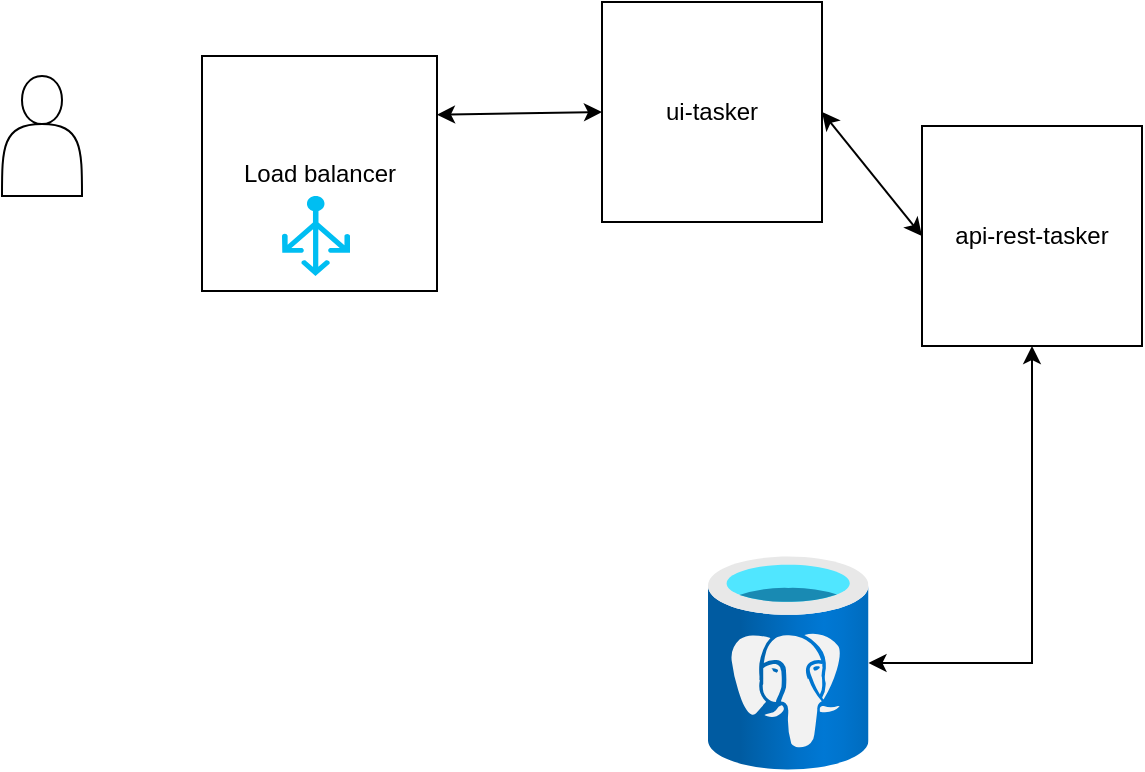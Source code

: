 <mxfile version="16.4.6" type="device"><diagram id="Bk9YA2TENRSuymOB_qVW" name="Page-1"><mxGraphModel dx="2066" dy="992" grid="1" gridSize="10" guides="1" tooltips="1" connect="1" arrows="1" fold="1" page="1" pageScale="1" pageWidth="827" pageHeight="1169" math="0" shadow="0"><root><mxCell id="0"/><mxCell id="1" parent="0"/><mxCell id="1p6YH0PoppzxXiLzKQ82-2" value="Load balancer" style="whiteSpace=wrap;html=1;aspect=fixed;" vertex="1" parent="1"><mxGeometry x="120" y="200" width="117.5" height="117.5" as="geometry"/></mxCell><mxCell id="zJ-aY1we80cIF9rFp-U1-1" value="ui-tasker" style="whiteSpace=wrap;html=1;aspect=fixed;" parent="1" vertex="1"><mxGeometry x="320" y="173" width="110" height="110" as="geometry"/></mxCell><mxCell id="zJ-aY1we80cIF9rFp-U1-2" value="api-rest-tasker" style="whiteSpace=wrap;html=1;aspect=fixed;" parent="1" vertex="1"><mxGeometry x="480" y="235" width="110" height="110" as="geometry"/></mxCell><mxCell id="zJ-aY1we80cIF9rFp-U1-4" value="" style="endArrow=classic;startArrow=classic;html=1;rounded=0;entryX=0;entryY=0.5;entryDx=0;entryDy=0;exitX=1;exitY=0.5;exitDx=0;exitDy=0;startFill=1;" parent="1" source="zJ-aY1we80cIF9rFp-U1-1" target="zJ-aY1we80cIF9rFp-U1-2" edge="1"><mxGeometry width="50" height="50" relative="1" as="geometry"><mxPoint x="390" y="770" as="sourcePoint"/><mxPoint x="440" y="720" as="targetPoint"/></mxGeometry></mxCell><mxCell id="1p6YH0PoppzxXiLzKQ82-1" value="" style="verticalLabelPosition=bottom;html=1;verticalAlign=top;align=center;strokeColor=none;fillColor=#00BEF2;shape=mxgraph.azure.load_balancer_generic;pointerEvents=1;" vertex="1" parent="1"><mxGeometry x="160" y="270" width="34" height="40" as="geometry"/></mxCell><mxCell id="1p6YH0PoppzxXiLzKQ82-4" value="" style="shape=actor;whiteSpace=wrap;html=1;" vertex="1" parent="1"><mxGeometry x="20" y="210" width="40" height="60" as="geometry"/></mxCell><mxCell id="1p6YH0PoppzxXiLzKQ82-5" value="" style="endArrow=classic;startArrow=classic;html=1;rounded=0;entryX=1;entryY=0.25;entryDx=0;entryDy=0;exitX=0;exitY=0.5;exitDx=0;exitDy=0;startFill=1;" edge="1" parent="1" source="zJ-aY1we80cIF9rFp-U1-1" target="1p6YH0PoppzxXiLzKQ82-2"><mxGeometry width="50" height="50" relative="1" as="geometry"><mxPoint x="390" y="530" as="sourcePoint"/><mxPoint x="300" y="280" as="targetPoint"/></mxGeometry></mxCell><mxCell id="1p6YH0PoppzxXiLzKQ82-6" value="" style="shape=image;html=1;verticalAlign=top;verticalLabelPosition=bottom;labelBackgroundColor=#ffffff;imageAspect=0;aspect=fixed;image=https://cdn1.iconfinder.com/data/icons/unicons-line-vol-5/24/react-128.png" vertex="1" parent="1"><mxGeometry x="380" y="235" width="50" height="50" as="geometry"/></mxCell><mxCell id="1p6YH0PoppzxXiLzKQ82-11" style="edgeStyle=orthogonalEdgeStyle;rounded=0;orthogonalLoop=1;jettySize=auto;html=1;entryX=0.5;entryY=1;entryDx=0;entryDy=0;startArrow=classic;startFill=1;" edge="1" parent="1" source="1p6YH0PoppzxXiLzKQ82-8" target="zJ-aY1we80cIF9rFp-U1-2"><mxGeometry relative="1" as="geometry"/></mxCell><mxCell id="1p6YH0PoppzxXiLzKQ82-8" value="" style="aspect=fixed;html=1;points=[];align=center;image;fontSize=12;image=img/lib/azure2/databases/Azure_Database_PostgreSQL_Server.svg;" vertex="1" parent="1"><mxGeometry x="373" y="450" width="80.25" height="107" as="geometry"/></mxCell><mxCell id="1p6YH0PoppzxXiLzKQ82-12" value="" style="shape=image;html=1;verticalAlign=top;verticalLabelPosition=bottom;labelBackgroundColor=#ffffff;imageAspect=0;aspect=fixed;image=https://cdn4.iconfinder.com/data/icons/carnival-filled-line/32/witch_carnival_witchcraft_magician_wizard_october-128.png" vertex="1" parent="1"><mxGeometry x="550" y="300" width="40" height="40" as="geometry"/></mxCell><mxCell id="1p6YH0PoppzxXiLzKQ82-13" value="" style="shape=image;imageAspect=0;aspect=fixed;verticalLabelPosition=bottom;verticalAlign=top;image=https://www.nginx.com/wp-content/uploads/2020/05/NGINX-product-icon.svg;" vertex="1" parent="1"><mxGeometry x="320" y="213" width="30" height="30" as="geometry"/></mxCell></root></mxGraphModel></diagram></mxfile>